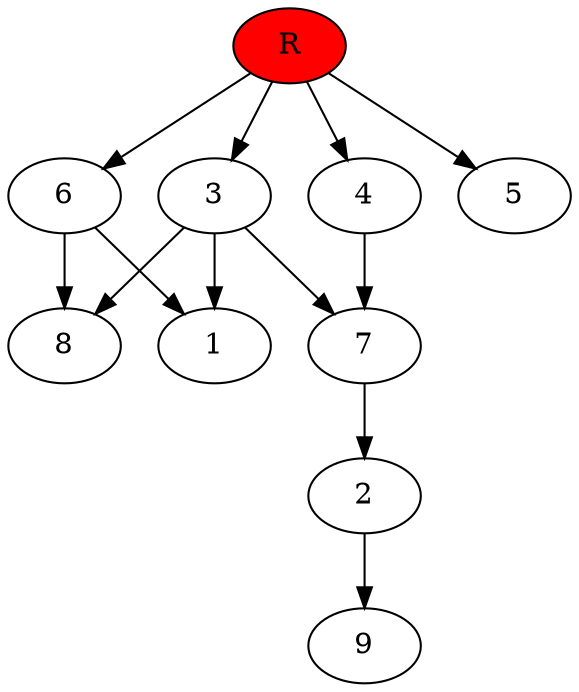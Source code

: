 digraph prb32741 {
	1
	2
	3
	4
	5
	6
	7
	8
	R [fillcolor="#ff0000" style=filled]
	2 -> 9
	3 -> 1
	3 -> 7
	3 -> 8
	4 -> 7
	6 -> 1
	6 -> 8
	7 -> 2
	R -> 3
	R -> 4
	R -> 5
	R -> 6
}
